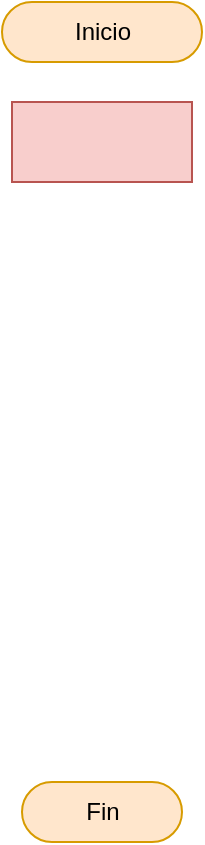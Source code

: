 <mxfile>
    <diagram id="Wk8GFkDR0TZCIYfHPLK_" name="Page-1">
        <mxGraphModel dx="1079" dy="803" grid="1" gridSize="10" guides="1" tooltips="1" connect="1" arrows="1" fold="1" page="1" pageScale="1" pageWidth="850" pageHeight="1100" math="0" shadow="0">
            <root>
                <mxCell id="0"/>
                <mxCell id="1" parent="0"/>
                <mxCell id="3" value="Fin" style="html=1;dashed=0;whitespace=wrap;shape=mxgraph.dfd.start;fillColor=#ffe6cc;strokeColor=#d79b00;" vertex="1" parent="1">
                    <mxGeometry x="360" y="390" width="80" height="30" as="geometry"/>
                </mxCell>
                <mxCell id="4" value="Inicio" style="html=1;dashed=0;whitespace=wrap;shape=mxgraph.dfd.start;fillColor=#ffe6cc;strokeColor=#d79b00;" vertex="1" parent="1">
                    <mxGeometry x="350" width="100" height="30" as="geometry"/>
                </mxCell>
                <mxCell id="5" value="" style="html=1;dashed=0;whitespace=wrap;fillColor=#f8cecc;strokeColor=#b85450;" vertex="1" parent="1">
                    <mxGeometry x="355" y="50" width="90" height="40" as="geometry"/>
                </mxCell>
            </root>
        </mxGraphModel>
    </diagram>
</mxfile>